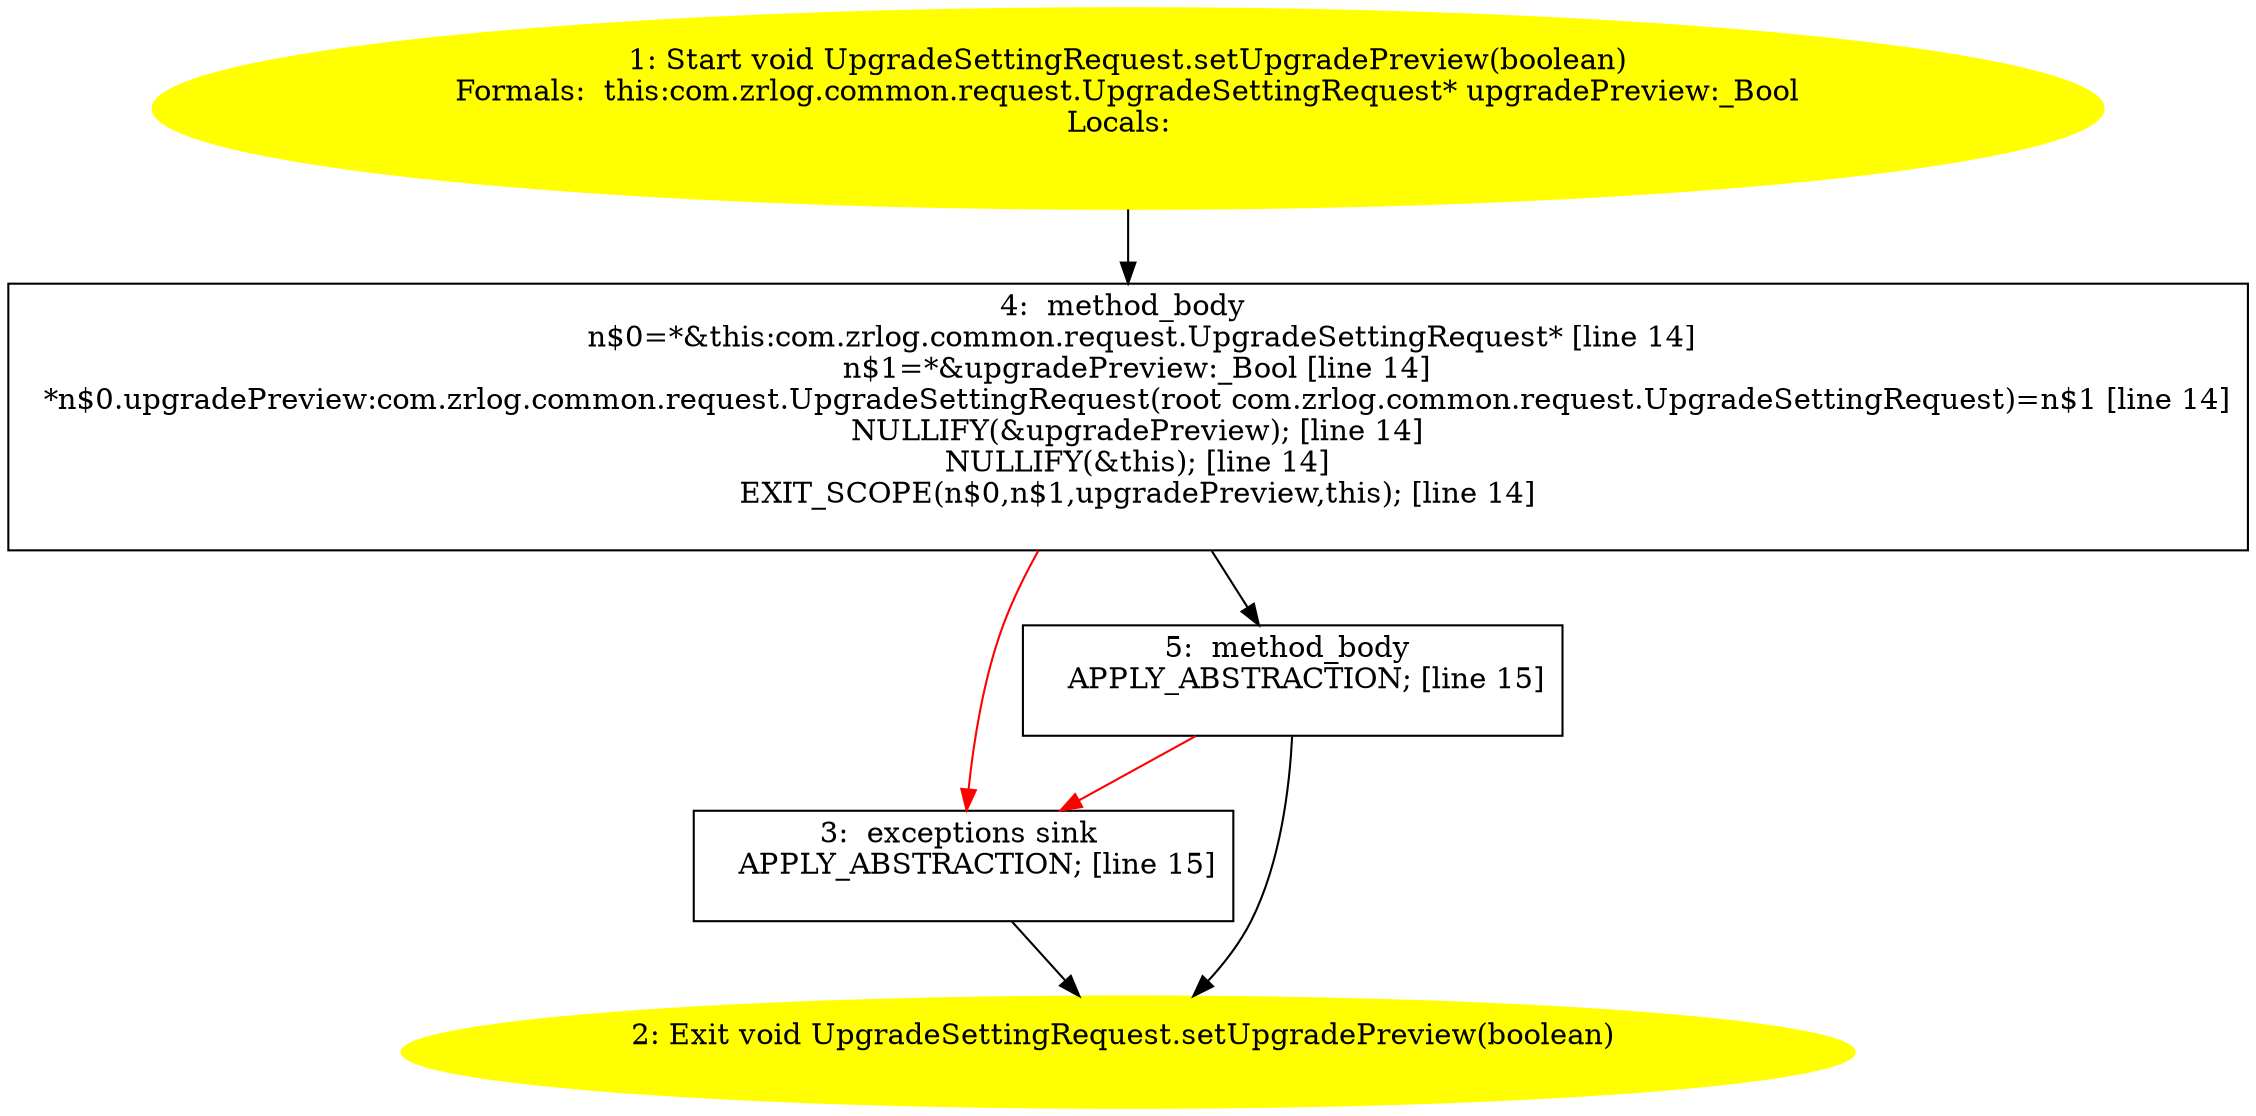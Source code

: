 /* @generated */
digraph cfg {
"com.zrlog.common.request.UpgradeSettingRequest.setUpgradePreview(boolean):void.12bf19cfe29e80626b5c7a8e6cf71588_1" [label="1: Start void UpgradeSettingRequest.setUpgradePreview(boolean)\nFormals:  this:com.zrlog.common.request.UpgradeSettingRequest* upgradePreview:_Bool\nLocals:  \n  " color=yellow style=filled]
	

	 "com.zrlog.common.request.UpgradeSettingRequest.setUpgradePreview(boolean):void.12bf19cfe29e80626b5c7a8e6cf71588_1" -> "com.zrlog.common.request.UpgradeSettingRequest.setUpgradePreview(boolean):void.12bf19cfe29e80626b5c7a8e6cf71588_4" ;
"com.zrlog.common.request.UpgradeSettingRequest.setUpgradePreview(boolean):void.12bf19cfe29e80626b5c7a8e6cf71588_2" [label="2: Exit void UpgradeSettingRequest.setUpgradePreview(boolean) \n  " color=yellow style=filled]
	

"com.zrlog.common.request.UpgradeSettingRequest.setUpgradePreview(boolean):void.12bf19cfe29e80626b5c7a8e6cf71588_3" [label="3:  exceptions sink \n   APPLY_ABSTRACTION; [line 15]\n " shape="box"]
	

	 "com.zrlog.common.request.UpgradeSettingRequest.setUpgradePreview(boolean):void.12bf19cfe29e80626b5c7a8e6cf71588_3" -> "com.zrlog.common.request.UpgradeSettingRequest.setUpgradePreview(boolean):void.12bf19cfe29e80626b5c7a8e6cf71588_2" ;
"com.zrlog.common.request.UpgradeSettingRequest.setUpgradePreview(boolean):void.12bf19cfe29e80626b5c7a8e6cf71588_4" [label="4:  method_body \n   n$0=*&this:com.zrlog.common.request.UpgradeSettingRequest* [line 14]\n  n$1=*&upgradePreview:_Bool [line 14]\n  *n$0.upgradePreview:com.zrlog.common.request.UpgradeSettingRequest(root com.zrlog.common.request.UpgradeSettingRequest)=n$1 [line 14]\n  NULLIFY(&upgradePreview); [line 14]\n  NULLIFY(&this); [line 14]\n  EXIT_SCOPE(n$0,n$1,upgradePreview,this); [line 14]\n " shape="box"]
	

	 "com.zrlog.common.request.UpgradeSettingRequest.setUpgradePreview(boolean):void.12bf19cfe29e80626b5c7a8e6cf71588_4" -> "com.zrlog.common.request.UpgradeSettingRequest.setUpgradePreview(boolean):void.12bf19cfe29e80626b5c7a8e6cf71588_5" ;
	 "com.zrlog.common.request.UpgradeSettingRequest.setUpgradePreview(boolean):void.12bf19cfe29e80626b5c7a8e6cf71588_4" -> "com.zrlog.common.request.UpgradeSettingRequest.setUpgradePreview(boolean):void.12bf19cfe29e80626b5c7a8e6cf71588_3" [color="red" ];
"com.zrlog.common.request.UpgradeSettingRequest.setUpgradePreview(boolean):void.12bf19cfe29e80626b5c7a8e6cf71588_5" [label="5:  method_body \n   APPLY_ABSTRACTION; [line 15]\n " shape="box"]
	

	 "com.zrlog.common.request.UpgradeSettingRequest.setUpgradePreview(boolean):void.12bf19cfe29e80626b5c7a8e6cf71588_5" -> "com.zrlog.common.request.UpgradeSettingRequest.setUpgradePreview(boolean):void.12bf19cfe29e80626b5c7a8e6cf71588_2" ;
	 "com.zrlog.common.request.UpgradeSettingRequest.setUpgradePreview(boolean):void.12bf19cfe29e80626b5c7a8e6cf71588_5" -> "com.zrlog.common.request.UpgradeSettingRequest.setUpgradePreview(boolean):void.12bf19cfe29e80626b5c7a8e6cf71588_3" [color="red" ];
}
